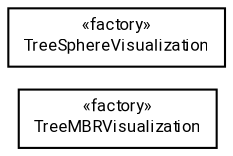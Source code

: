 #!/usr/local/bin/dot
#
# Class diagram 
# Generated by UMLGraph version R5_7_2-60-g0e99a6 (http://www.spinellis.gr/umlgraph/)
#

digraph G {
	graph [fontnames="svg"]
	edge [fontname="Roboto",fontsize=7,labelfontname="Roboto",labelfontsize=7,color="black"];
	node [fontname="Roboto",fontcolor="black",fontsize=8,shape=plaintext,margin=0,width=0,height=0];
	nodesep=0.15;
	ranksep=0.25;
	rankdir=LR;
	// de.lmu.ifi.dbs.elki.visualization.visualizers.scatterplot.index.TreeMBRVisualization
	c176209 [label=<<table title="de.lmu.ifi.dbs.elki.visualization.visualizers.scatterplot.index.TreeMBRVisualization" border="0" cellborder="1" cellspacing="0" cellpadding="2" href="TreeMBRVisualization.html" target="_parent">
		<tr><td><table border="0" cellspacing="0" cellpadding="1">
		<tr><td align="center" balign="center"> &#171;factory&#187; </td></tr>
		<tr><td align="center" balign="center"> <font face="Roboto">TreeMBRVisualization</font> </td></tr>
		</table></td></tr>
		</table>>, URL="TreeMBRVisualization.html"];
	// de.lmu.ifi.dbs.elki.visualization.visualizers.scatterplot.index.TreeSphereVisualization
	c176212 [label=<<table title="de.lmu.ifi.dbs.elki.visualization.visualizers.scatterplot.index.TreeSphereVisualization" border="0" cellborder="1" cellspacing="0" cellpadding="2" href="TreeSphereVisualization.html" target="_parent">
		<tr><td><table border="0" cellspacing="0" cellpadding="1">
		<tr><td align="center" balign="center"> &#171;factory&#187; </td></tr>
		<tr><td align="center" balign="center"> <font face="Roboto">TreeSphereVisualization</font> </td></tr>
		</table></td></tr>
		</table>>, URL="TreeSphereVisualization.html"];
}

